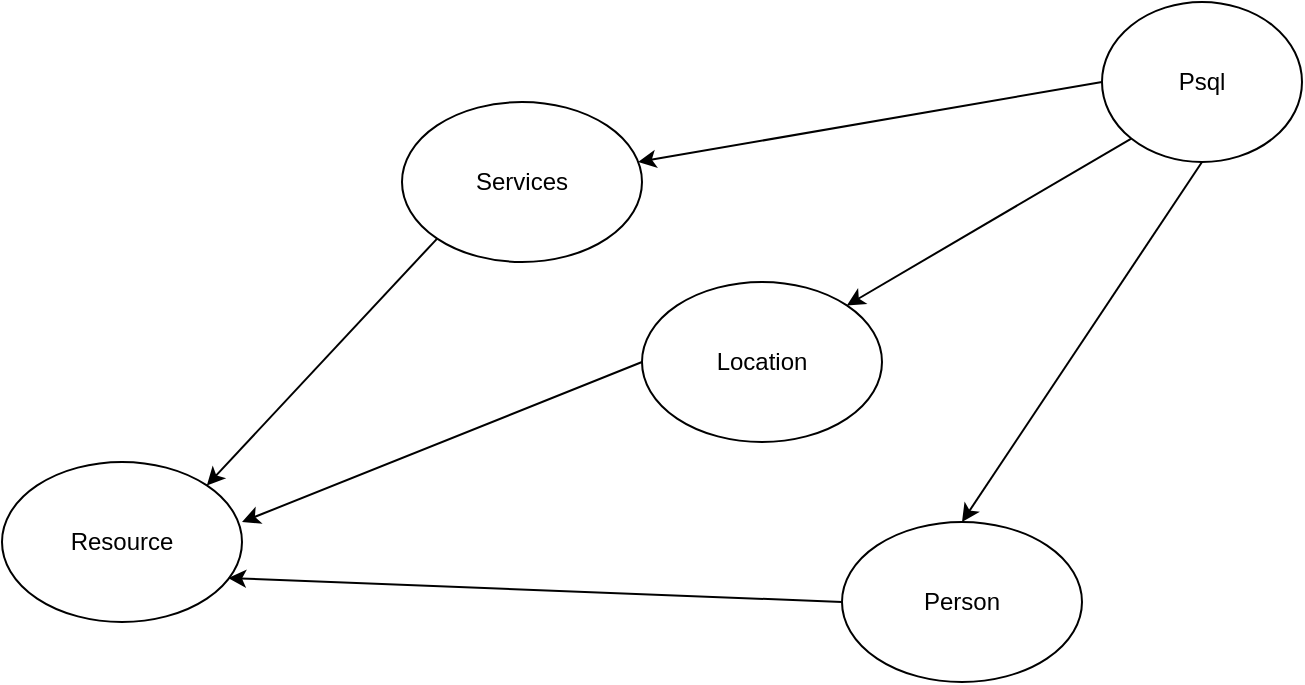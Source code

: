 <mxfile version="21.7.2" type="device">
  <diagram name="DependencyDiagram" id="zkCOottchpnAbL-2k-eb">
    <mxGraphModel dx="1434" dy="764" grid="1" gridSize="10" guides="1" tooltips="1" connect="1" arrows="1" fold="1" page="1" pageScale="1" pageWidth="850" pageHeight="1100" math="0" shadow="0">
      <root>
        <mxCell id="0" />
        <mxCell id="1" parent="0" />
        <mxCell id="PUgC1foxEc2--b-FexyI-1" value="Resource" style="ellipse;whiteSpace=wrap;html=1;" vertex="1" parent="1">
          <mxGeometry x="90" y="320" width="120" height="80" as="geometry" />
        </mxCell>
        <mxCell id="PUgC1foxEc2--b-FexyI-4" style="rounded=0;orthogonalLoop=1;jettySize=auto;html=1;exitX=0;exitY=1;exitDx=0;exitDy=0;entryX=1;entryY=0;entryDx=0;entryDy=0;" edge="1" parent="1" source="PUgC1foxEc2--b-FexyI-2" target="PUgC1foxEc2--b-FexyI-1">
          <mxGeometry relative="1" as="geometry" />
        </mxCell>
        <mxCell id="PUgC1foxEc2--b-FexyI-2" value="Services" style="ellipse;whiteSpace=wrap;html=1;" vertex="1" parent="1">
          <mxGeometry x="290" y="140" width="120" height="80" as="geometry" />
        </mxCell>
        <mxCell id="PUgC1foxEc2--b-FexyI-7" style="edgeStyle=none;rounded=0;orthogonalLoop=1;jettySize=auto;html=1;exitX=0;exitY=0.5;exitDx=0;exitDy=0;entryX=1;entryY=0.375;entryDx=0;entryDy=0;entryPerimeter=0;" edge="1" parent="1" source="PUgC1foxEc2--b-FexyI-6" target="PUgC1foxEc2--b-FexyI-1">
          <mxGeometry relative="1" as="geometry">
            <mxPoint x="520" y="220" as="sourcePoint" />
            <mxPoint x="250" y="400" as="targetPoint" />
          </mxGeometry>
        </mxCell>
        <mxCell id="PUgC1foxEc2--b-FexyI-6" value="Location" style="ellipse;whiteSpace=wrap;html=1;" vertex="1" parent="1">
          <mxGeometry x="410" y="230" width="120" height="80" as="geometry" />
        </mxCell>
        <mxCell id="PUgC1foxEc2--b-FexyI-9" style="edgeStyle=none;rounded=0;orthogonalLoop=1;jettySize=auto;html=1;exitX=0;exitY=0.5;exitDx=0;exitDy=0;entryX=0.942;entryY=0.725;entryDx=0;entryDy=0;entryPerimeter=0;" edge="1" parent="1" source="PUgC1foxEc2--b-FexyI-8" target="PUgC1foxEc2--b-FexyI-1">
          <mxGeometry relative="1" as="geometry" />
        </mxCell>
        <mxCell id="PUgC1foxEc2--b-FexyI-8" value="Person" style="ellipse;whiteSpace=wrap;html=1;" vertex="1" parent="1">
          <mxGeometry x="510" y="350" width="120" height="80" as="geometry" />
        </mxCell>
        <mxCell id="PUgC1foxEc2--b-FexyI-11" style="edgeStyle=none;rounded=0;orthogonalLoop=1;jettySize=auto;html=1;exitX=0;exitY=1;exitDx=0;exitDy=0;entryX=1;entryY=0;entryDx=0;entryDy=0;" edge="1" parent="1" source="PUgC1foxEc2--b-FexyI-10" target="PUgC1foxEc2--b-FexyI-6">
          <mxGeometry relative="1" as="geometry" />
        </mxCell>
        <mxCell id="PUgC1foxEc2--b-FexyI-12" style="edgeStyle=none;rounded=0;orthogonalLoop=1;jettySize=auto;html=1;exitX=0.5;exitY=1;exitDx=0;exitDy=0;entryX=0.5;entryY=0;entryDx=0;entryDy=0;" edge="1" parent="1" source="PUgC1foxEc2--b-FexyI-10" target="PUgC1foxEc2--b-FexyI-8">
          <mxGeometry relative="1" as="geometry" />
        </mxCell>
        <mxCell id="PUgC1foxEc2--b-FexyI-13" style="edgeStyle=none;rounded=0;orthogonalLoop=1;jettySize=auto;html=1;exitX=0;exitY=0.5;exitDx=0;exitDy=0;" edge="1" parent="1" source="PUgC1foxEc2--b-FexyI-10" target="PUgC1foxEc2--b-FexyI-2">
          <mxGeometry relative="1" as="geometry" />
        </mxCell>
        <mxCell id="PUgC1foxEc2--b-FexyI-10" value="Psql" style="ellipse;whiteSpace=wrap;html=1;" vertex="1" parent="1">
          <mxGeometry x="640" y="90" width="100" height="80" as="geometry" />
        </mxCell>
      </root>
    </mxGraphModel>
  </diagram>
</mxfile>
